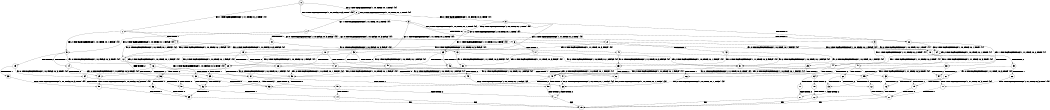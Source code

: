 digraph BCG {
size = "7, 10.5";
center = TRUE;
node [shape = circle];
0 [peripheries = 2];
0 -> 1 [label = "EX !1 !ATOMIC_EXCH_BRANCH (1, +1, TRUE, +0, 2, TRUE) !{0}"];
0 -> 2 [label = "EX !2 !ATOMIC_EXCH_BRANCH (1, +0, TRUE, +0, 1, TRUE) !{0}"];
0 -> 3 [label = "EX !0 !ATOMIC_EXCH_BRANCH (1, +0, FALSE, +0, 3, TRUE) !{0}"];
1 -> 4 [label = "TERMINATE !1"];
1 -> 5 [label = "EX !2 !ATOMIC_EXCH_BRANCH (1, +0, TRUE, +0, 1, FALSE) !{0}"];
1 -> 6 [label = "EX !0 !ATOMIC_EXCH_BRANCH (1, +0, FALSE, +0, 3, FALSE) !{0}"];
2 -> 7 [label = "EX !1 !ATOMIC_EXCH_BRANCH (1, +1, TRUE, +0, 2, TRUE) !{0}"];
2 -> 8 [label = "EX !0 !ATOMIC_EXCH_BRANCH (1, +0, FALSE, +0, 3, TRUE) !{0}"];
2 -> 2 [label = "EX !2 !ATOMIC_EXCH_BRANCH (1, +0, TRUE, +0, 1, TRUE) !{0}"];
3 -> 9 [label = "TERMINATE !0"];
3 -> 10 [label = "EX !1 !ATOMIC_EXCH_BRANCH (1, +1, TRUE, +0, 2, TRUE) !{0}"];
3 -> 11 [label = "EX !2 !ATOMIC_EXCH_BRANCH (1, +0, TRUE, +0, 1, TRUE) !{0}"];
4 -> 12 [label = "EX !2 !ATOMIC_EXCH_BRANCH (1, +0, TRUE, +0, 1, FALSE) !{0}"];
4 -> 13 [label = "EX !0 !ATOMIC_EXCH_BRANCH (1, +0, FALSE, +0, 3, FALSE) !{0}"];
5 -> 14 [label = "TERMINATE !1"];
5 -> 15 [label = "TERMINATE !2"];
5 -> 16 [label = "EX !0 !ATOMIC_EXCH_BRANCH (1, +0, FALSE, +0, 3, TRUE) !{0}"];
6 -> 17 [label = "TERMINATE !1"];
6 -> 18 [label = "EX !2 !ATOMIC_EXCH_BRANCH (1, +0, TRUE, +0, 1, FALSE) !{0}"];
6 -> 19 [label = "EX !0 !ATOMIC_EXCH_BRANCH (1, +1, TRUE, +0, 3, FALSE) !{0}"];
7 -> 20 [label = "TERMINATE !1"];
7 -> 21 [label = "EX !0 !ATOMIC_EXCH_BRANCH (1, +0, FALSE, +0, 3, FALSE) !{0}"];
7 -> 5 [label = "EX !2 !ATOMIC_EXCH_BRANCH (1, +0, TRUE, +0, 1, FALSE) !{0}"];
8 -> 22 [label = "TERMINATE !0"];
8 -> 23 [label = "EX !1 !ATOMIC_EXCH_BRANCH (1, +1, TRUE, +0, 2, TRUE) !{0}"];
8 -> 11 [label = "EX !2 !ATOMIC_EXCH_BRANCH (1, +0, TRUE, +0, 1, TRUE) !{0}"];
9 -> 24 [label = "EX !2 !ATOMIC_EXCH_BRANCH (1, +0, TRUE, +0, 1, TRUE) !{1}"];
9 -> 25 [label = "EX !1 !ATOMIC_EXCH_BRANCH (1, +1, TRUE, +0, 2, TRUE) !{1}"];
10 -> 26 [label = "TERMINATE !1"];
10 -> 27 [label = "TERMINATE !0"];
10 -> 28 [label = "EX !2 !ATOMIC_EXCH_BRANCH (1, +0, TRUE, +0, 1, FALSE) !{0}"];
11 -> 22 [label = "TERMINATE !0"];
11 -> 23 [label = "EX !1 !ATOMIC_EXCH_BRANCH (1, +1, TRUE, +0, 2, TRUE) !{0}"];
11 -> 11 [label = "EX !2 !ATOMIC_EXCH_BRANCH (1, +0, TRUE, +0, 1, TRUE) !{0}"];
12 -> 29 [label = "TERMINATE !2"];
12 -> 30 [label = "EX !0 !ATOMIC_EXCH_BRANCH (1, +0, FALSE, +0, 3, TRUE) !{0}"];
13 -> 31 [label = "EX !2 !ATOMIC_EXCH_BRANCH (1, +0, TRUE, +0, 1, FALSE) !{0}"];
13 -> 32 [label = "EX !0 !ATOMIC_EXCH_BRANCH (1, +1, TRUE, +0, 3, FALSE) !{0}"];
14 -> 29 [label = "TERMINATE !2"];
14 -> 30 [label = "EX !0 !ATOMIC_EXCH_BRANCH (1, +0, FALSE, +0, 3, TRUE) !{0}"];
15 -> 33 [label = "TERMINATE !1"];
15 -> 34 [label = "EX !0 !ATOMIC_EXCH_BRANCH (1, +0, FALSE, +0, 3, TRUE) !{0}"];
16 -> 35 [label = "TERMINATE !1"];
16 -> 36 [label = "TERMINATE !2"];
16 -> 37 [label = "TERMINATE !0"];
17 -> 31 [label = "EX !2 !ATOMIC_EXCH_BRANCH (1, +0, TRUE, +0, 1, FALSE) !{0}"];
17 -> 32 [label = "EX !0 !ATOMIC_EXCH_BRANCH (1, +1, TRUE, +0, 3, FALSE) !{0}"];
18 -> 38 [label = "TERMINATE !1"];
18 -> 39 [label = "TERMINATE !2"];
18 -> 40 [label = "EX !0 !ATOMIC_EXCH_BRANCH (1, +1, TRUE, +0, 3, TRUE) !{0}"];
19 -> 26 [label = "TERMINATE !1"];
19 -> 27 [label = "TERMINATE !0"];
19 -> 28 [label = "EX !2 !ATOMIC_EXCH_BRANCH (1, +0, TRUE, +0, 1, FALSE) !{0}"];
20 -> 41 [label = "EX !0 !ATOMIC_EXCH_BRANCH (1, +0, FALSE, +0, 3, FALSE) !{0}"];
20 -> 12 [label = "EX !2 !ATOMIC_EXCH_BRANCH (1, +0, TRUE, +0, 1, FALSE) !{0}"];
21 -> 42 [label = "TERMINATE !1"];
21 -> 18 [label = "EX !2 !ATOMIC_EXCH_BRANCH (1, +0, TRUE, +0, 1, FALSE) !{0}"];
21 -> 43 [label = "EX !0 !ATOMIC_EXCH_BRANCH (1, +1, TRUE, +0, 3, FALSE) !{0}"];
22 -> 44 [label = "EX !1 !ATOMIC_EXCH_BRANCH (1, +1, TRUE, +0, 2, TRUE) !{1}"];
22 -> 24 [label = "EX !2 !ATOMIC_EXCH_BRANCH (1, +0, TRUE, +0, 1, TRUE) !{1}"];
23 -> 45 [label = "TERMINATE !1"];
23 -> 46 [label = "TERMINATE !0"];
23 -> 28 [label = "EX !2 !ATOMIC_EXCH_BRANCH (1, +0, TRUE, +0, 1, FALSE) !{0}"];
24 -> 44 [label = "EX !1 !ATOMIC_EXCH_BRANCH (1, +1, TRUE, +0, 2, TRUE) !{1}"];
24 -> 24 [label = "EX !2 !ATOMIC_EXCH_BRANCH (1, +0, TRUE, +0, 1, TRUE) !{1}"];
25 -> 47 [label = "TERMINATE !1"];
25 -> 48 [label = "EX !2 !ATOMIC_EXCH_BRANCH (1, +0, TRUE, +0, 1, FALSE) !{1}"];
26 -> 49 [label = "TERMINATE !0"];
26 -> 50 [label = "EX !2 !ATOMIC_EXCH_BRANCH (1, +0, TRUE, +0, 1, FALSE) !{0}"];
27 -> 47 [label = "TERMINATE !1"];
27 -> 48 [label = "EX !2 !ATOMIC_EXCH_BRANCH (1, +0, TRUE, +0, 1, FALSE) !{1}"];
28 -> 35 [label = "TERMINATE !1"];
28 -> 36 [label = "TERMINATE !2"];
28 -> 37 [label = "TERMINATE !0"];
29 -> 51 [label = "EX !0 !ATOMIC_EXCH_BRANCH (1, +0, FALSE, +0, 3, TRUE) !{0}"];
30 -> 52 [label = "TERMINATE !2"];
30 -> 53 [label = "TERMINATE !0"];
31 -> 54 [label = "TERMINATE !2"];
31 -> 55 [label = "EX !0 !ATOMIC_EXCH_BRANCH (1, +1, TRUE, +0, 3, TRUE) !{0}"];
32 -> 49 [label = "TERMINATE !0"];
32 -> 50 [label = "EX !2 !ATOMIC_EXCH_BRANCH (1, +0, TRUE, +0, 1, FALSE) !{0}"];
33 -> 51 [label = "EX !0 !ATOMIC_EXCH_BRANCH (1, +0, FALSE, +0, 3, TRUE) !{0}"];
34 -> 56 [label = "TERMINATE !1"];
34 -> 57 [label = "TERMINATE !0"];
35 -> 52 [label = "TERMINATE !2"];
35 -> 53 [label = "TERMINATE !0"];
36 -> 56 [label = "TERMINATE !1"];
36 -> 57 [label = "TERMINATE !0"];
37 -> 58 [label = "TERMINATE !1"];
37 -> 59 [label = "TERMINATE !2"];
38 -> 54 [label = "TERMINATE !2"];
38 -> 55 [label = "EX !0 !ATOMIC_EXCH_BRANCH (1, +1, TRUE, +0, 3, TRUE) !{0}"];
39 -> 60 [label = "TERMINATE !1"];
39 -> 61 [label = "EX !0 !ATOMIC_EXCH_BRANCH (1, +1, TRUE, +0, 3, TRUE) !{0}"];
40 -> 62 [label = "TERMINATE !1"];
40 -> 63 [label = "TERMINATE !2"];
40 -> 64 [label = "TERMINATE !0"];
41 -> 31 [label = "EX !2 !ATOMIC_EXCH_BRANCH (1, +0, TRUE, +0, 1, FALSE) !{0}"];
41 -> 65 [label = "EX !0 !ATOMIC_EXCH_BRANCH (1, +1, TRUE, +0, 3, FALSE) !{0}"];
42 -> 31 [label = "EX !2 !ATOMIC_EXCH_BRANCH (1, +0, TRUE, +0, 1, FALSE) !{0}"];
42 -> 65 [label = "EX !0 !ATOMIC_EXCH_BRANCH (1, +1, TRUE, +0, 3, FALSE) !{0}"];
43 -> 45 [label = "TERMINATE !1"];
43 -> 46 [label = "TERMINATE !0"];
43 -> 28 [label = "EX !2 !ATOMIC_EXCH_BRANCH (1, +0, TRUE, +0, 1, FALSE) !{0}"];
44 -> 66 [label = "TERMINATE !1"];
44 -> 48 [label = "EX !2 !ATOMIC_EXCH_BRANCH (1, +0, TRUE, +0, 1, FALSE) !{1}"];
45 -> 67 [label = "TERMINATE !0"];
45 -> 50 [label = "EX !2 !ATOMIC_EXCH_BRANCH (1, +0, TRUE, +0, 1, FALSE) !{0}"];
46 -> 66 [label = "TERMINATE !1"];
46 -> 48 [label = "EX !2 !ATOMIC_EXCH_BRANCH (1, +0, TRUE, +0, 1, FALSE) !{1}"];
47 -> 68 [label = "EX !2 !ATOMIC_EXCH_BRANCH (1, +0, TRUE, +0, 1, FALSE) !{2}"];
48 -> 58 [label = "TERMINATE !1"];
48 -> 59 [label = "TERMINATE !2"];
49 -> 68 [label = "EX !2 !ATOMIC_EXCH_BRANCH (1, +0, TRUE, +0, 1, FALSE) !{2}"];
50 -> 52 [label = "TERMINATE !2"];
50 -> 53 [label = "TERMINATE !0"];
51 -> 69 [label = "TERMINATE !0"];
52 -> 69 [label = "TERMINATE !0"];
53 -> 70 [label = "TERMINATE !2"];
54 -> 71 [label = "EX !0 !ATOMIC_EXCH_BRANCH (1, +1, TRUE, +0, 3, TRUE) !{0}"];
55 -> 72 [label = "TERMINATE !2"];
55 -> 73 [label = "TERMINATE !0"];
56 -> 69 [label = "TERMINATE !0"];
57 -> 74 [label = "TERMINATE !1"];
58 -> 70 [label = "TERMINATE !2"];
59 -> 74 [label = "TERMINATE !1"];
60 -> 71 [label = "EX !0 !ATOMIC_EXCH_BRANCH (1, +1, TRUE, +0, 3, TRUE) !{0}"];
61 -> 75 [label = "TERMINATE !1"];
61 -> 76 [label = "TERMINATE !0"];
62 -> 72 [label = "TERMINATE !2"];
62 -> 73 [label = "TERMINATE !0"];
63 -> 75 [label = "TERMINATE !1"];
63 -> 76 [label = "TERMINATE !0"];
64 -> 77 [label = "TERMINATE !1"];
64 -> 78 [label = "TERMINATE !2"];
65 -> 67 [label = "TERMINATE !0"];
65 -> 50 [label = "EX !2 !ATOMIC_EXCH_BRANCH (1, +0, TRUE, +0, 1, FALSE) !{0}"];
66 -> 68 [label = "EX !2 !ATOMIC_EXCH_BRANCH (1, +0, TRUE, +0, 1, FALSE) !{2}"];
67 -> 68 [label = "EX !2 !ATOMIC_EXCH_BRANCH (1, +0, TRUE, +0, 1, FALSE) !{2}"];
68 -> 70 [label = "TERMINATE !2"];
69 -> 79 [label = "exit"];
70 -> 79 [label = "exit"];
71 -> 80 [label = "TERMINATE !0"];
72 -> 80 [label = "TERMINATE !0"];
73 -> 81 [label = "TERMINATE !2"];
74 -> 79 [label = "exit"];
75 -> 80 [label = "TERMINATE !0"];
76 -> 82 [label = "TERMINATE !1"];
77 -> 81 [label = "TERMINATE !2"];
78 -> 82 [label = "TERMINATE !1"];
80 -> 79 [label = "exit"];
81 -> 79 [label = "exit"];
82 -> 79 [label = "exit"];
}
